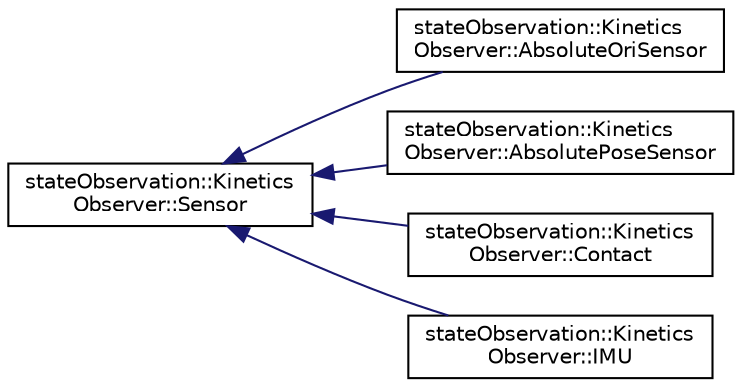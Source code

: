 digraph "Graphical Class Hierarchy"
{
 // LATEX_PDF_SIZE
  edge [fontname="Helvetica",fontsize="10",labelfontname="Helvetica",labelfontsize="10"];
  node [fontname="Helvetica",fontsize="10",shape=record];
  rankdir="LR";
  Node0 [label="stateObservation::Kinetics\lObserver::Sensor",height=0.2,width=0.4,color="black", fillcolor="white", style="filled",URL="$structstateObservation_1_1KineticsObserver_1_1Sensor.html",tooltip=" "];
  Node0 -> Node1 [dir="back",color="midnightblue",fontsize="10",style="solid",fontname="Helvetica"];
  Node1 [label="stateObservation::Kinetics\lObserver::AbsoluteOriSensor",height=0.2,width=0.4,color="black", fillcolor="white", style="filled",URL="$structstateObservation_1_1KineticsObserver_1_1AbsoluteOriSensor.html",tooltip=" "];
  Node0 -> Node2 [dir="back",color="midnightblue",fontsize="10",style="solid",fontname="Helvetica"];
  Node2 [label="stateObservation::Kinetics\lObserver::AbsolutePoseSensor",height=0.2,width=0.4,color="black", fillcolor="white", style="filled",URL="$structstateObservation_1_1KineticsObserver_1_1AbsolutePoseSensor.html",tooltip=" "];
  Node0 -> Node3 [dir="back",color="midnightblue",fontsize="10",style="solid",fontname="Helvetica"];
  Node3 [label="stateObservation::Kinetics\lObserver::Contact",height=0.2,width=0.4,color="black", fillcolor="white", style="filled",URL="$structstateObservation_1_1KineticsObserver_1_1Contact.html",tooltip=" "];
  Node0 -> Node4 [dir="back",color="midnightblue",fontsize="10",style="solid",fontname="Helvetica"];
  Node4 [label="stateObservation::Kinetics\lObserver::IMU",height=0.2,width=0.4,color="black", fillcolor="white", style="filled",URL="$structstateObservation_1_1KineticsObserver_1_1IMU.html",tooltip=" "];
}

